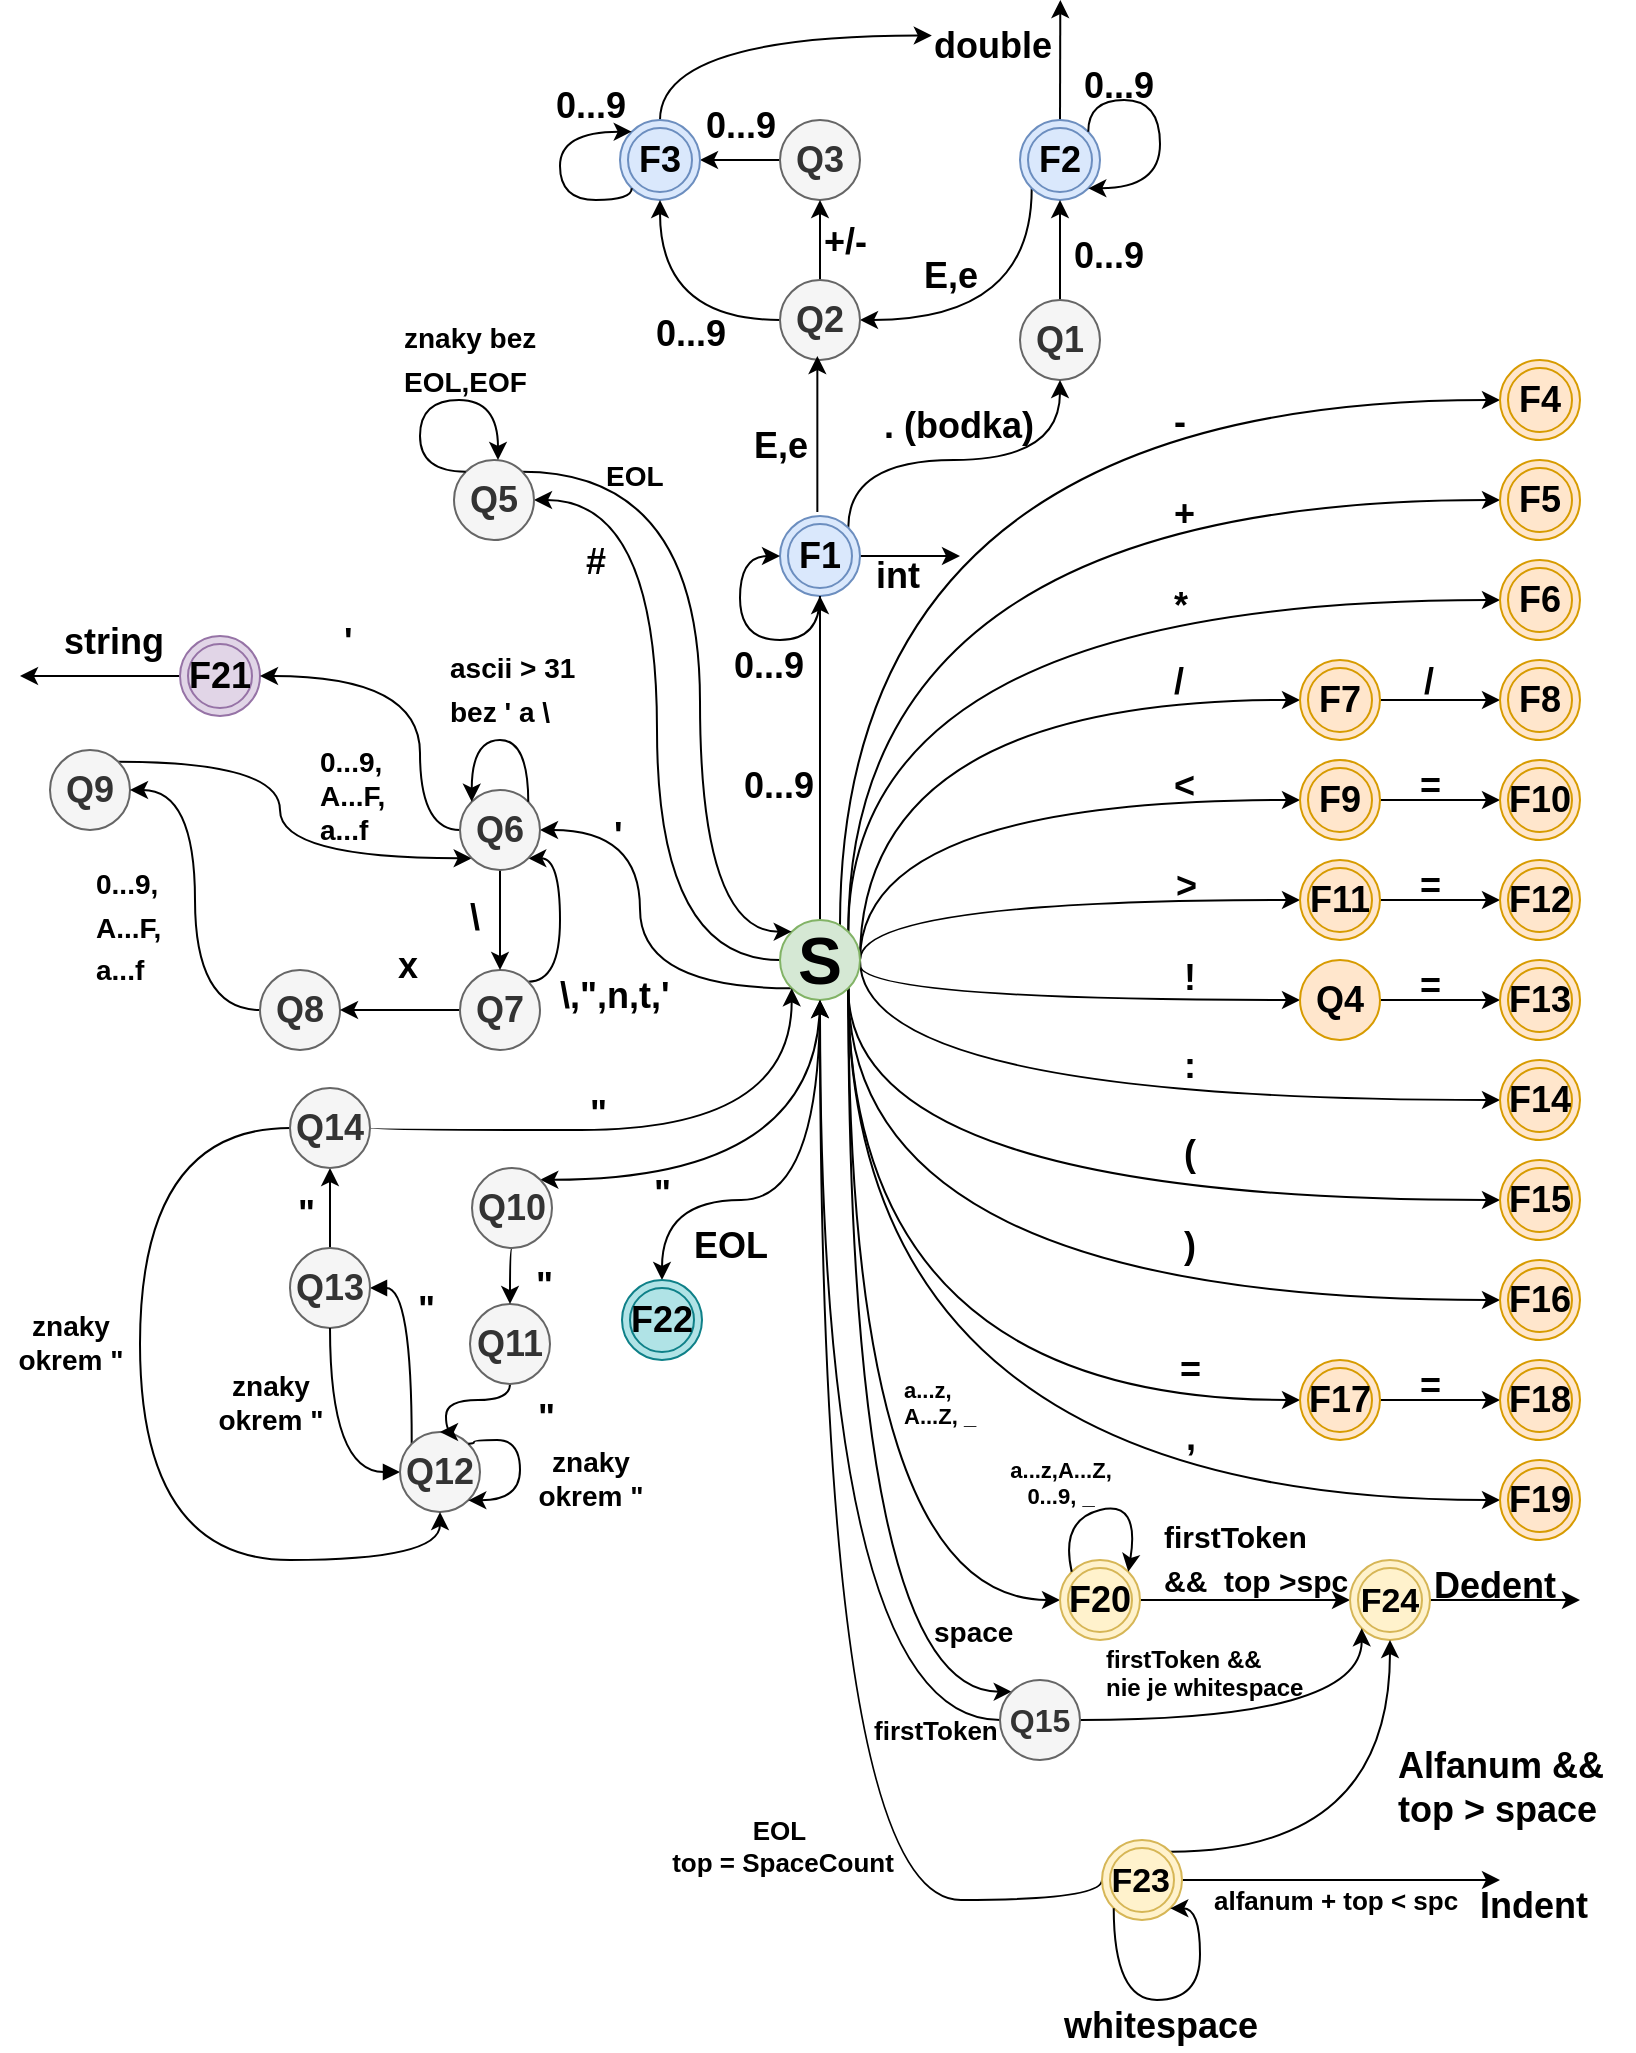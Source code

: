 <mxfile version="12.1.9" type="device" pages="1"><diagram id="JG3panCCO7HUyIYk3Yxw" name="Page-1"><mxGraphModel dx="1221" dy="625" grid="1" gridSize="10" guides="1" tooltips="1" connect="1" arrows="1" fold="1" page="1" pageScale="1" pageWidth="827" pageHeight="1169" math="0" shadow="0"><root><mxCell id="0"/><mxCell id="1" parent="0"/><mxCell id="SLtr-mGDCisyermg2RWU-175" style="edgeStyle=orthogonalEdgeStyle;curved=1;comic=0;orthogonalLoop=1;jettySize=auto;html=1;exitX=1;exitY=0.5;exitDx=0;exitDy=0;entryX=0;entryY=0;entryDx=0;entryDy=0;endArrow=none;endFill=0;strokeColor=#000000;fontSize=14;fontColor=none;startArrow=block;startFill=1;" parent="1" source="SLtr-mGDCisyermg2RWU-1" target="SLtr-mGDCisyermg2RWU-2" edge="1"><mxGeometry relative="1" as="geometry"/></mxCell><mxCell id="SLtr-mGDCisyermg2RWU-177" style="edgeStyle=orthogonalEdgeStyle;curved=1;comic=0;orthogonalLoop=1;jettySize=auto;html=1;exitX=0.5;exitY=0;exitDx=0;exitDy=0;entryX=0.5;entryY=1;entryDx=0;entryDy=0;endArrow=classic;endFill=1;strokeColor=#000000;fontSize=14;fontColor=none;" parent="1" source="SLtr-mGDCisyermg2RWU-1" target="SLtr-mGDCisyermg2RWU-11" edge="1"><mxGeometry relative="1" as="geometry"/></mxCell><mxCell id="SLtr-mGDCisyermg2RWU-1" value="Q13" style="ellipse;whiteSpace=wrap;html=1;aspect=fixed;fillColor=#f5f5f5;fontSize=18;fontStyle=1;strokeColor=#666666;fontColor=#333333;" parent="1" vertex="1"><mxGeometry x="155" y="724" width="40" height="40" as="geometry"/></mxCell><mxCell id="SLtr-mGDCisyermg2RWU-173" style="edgeStyle=orthogonalEdgeStyle;curved=1;comic=0;orthogonalLoop=1;jettySize=auto;html=1;exitX=0;exitY=0.5;exitDx=0;exitDy=0;entryX=0.5;entryY=1;entryDx=0;entryDy=0;endArrow=none;endFill=0;strokeColor=#000000;fontSize=14;fontColor=none;startArrow=block;startFill=1;" parent="1" source="SLtr-mGDCisyermg2RWU-2" target="SLtr-mGDCisyermg2RWU-1" edge="1"><mxGeometry relative="1" as="geometry"/></mxCell><mxCell id="SLtr-mGDCisyermg2RWU-2" value="Q12" style="ellipse;whiteSpace=wrap;html=1;aspect=fixed;fillColor=#f5f5f5;fontSize=18;fontStyle=1;strokeColor=#666666;fontColor=#333333;" parent="1" vertex="1"><mxGeometry x="210" y="816" width="40" height="40" as="geometry"/></mxCell><mxCell id="SLtr-mGDCisyermg2RWU-122" style="edgeStyle=orthogonalEdgeStyle;curved=1;comic=0;orthogonalLoop=1;jettySize=auto;html=1;exitX=0;exitY=0.5;exitDx=0;exitDy=0;entryX=1;entryY=0.5;entryDx=0;entryDy=0;endArrow=classic;endFill=1;strokeColor=#000000;fontSize=18;fontColor=none;" parent="1" source="SLtr-mGDCisyermg2RWU-3" target="SLtr-mGDCisyermg2RWU-4" edge="1"><mxGeometry relative="1" as="geometry"/></mxCell><mxCell id="SLtr-mGDCisyermg2RWU-3" value="Q3" style="ellipse;whiteSpace=wrap;html=1;aspect=fixed;fillColor=#f5f5f5;fontSize=18;fontStyle=1;strokeColor=#666666;fontColor=#333333;" parent="1" vertex="1"><mxGeometry x="400" y="160" width="40" height="40" as="geometry"/></mxCell><mxCell id="SLtr-mGDCisyermg2RWU-124" style="edgeStyle=orthogonalEdgeStyle;curved=1;comic=0;orthogonalLoop=1;jettySize=auto;html=1;exitX=0.5;exitY=0;exitDx=0;exitDy=0;entryX=0.013;entryY=0.388;entryDx=0;entryDy=0;entryPerimeter=0;endArrow=classic;endFill=1;strokeColor=#000000;fontSize=18;fontColor=none;" parent="1" source="SLtr-mGDCisyermg2RWU-4" target="SLtr-mGDCisyermg2RWU-110" edge="1"><mxGeometry relative="1" as="geometry"/></mxCell><mxCell id="SLtr-mGDCisyermg2RWU-4" value="F3" style="ellipse;shape=doubleEllipse;whiteSpace=wrap;html=1;aspect=fixed;fillColor=#dae8fc;fontSize=18;fontStyle=1;strokeColor=#6c8ebf;" parent="1" vertex="1"><mxGeometry x="320" y="160" width="40" height="40" as="geometry"/></mxCell><mxCell id="SLtr-mGDCisyermg2RWU-109" style="edgeStyle=orthogonalEdgeStyle;curved=1;comic=0;orthogonalLoop=1;jettySize=auto;html=1;exitX=0.5;exitY=0;exitDx=0;exitDy=0;endArrow=classic;endFill=1;strokeColor=#000000;fontSize=18;fontColor=none;" parent="1" source="SLtr-mGDCisyermg2RWU-5" edge="1"><mxGeometry relative="1" as="geometry"><mxPoint x="540.176" y="100.0" as="targetPoint"/></mxGeometry></mxCell><mxCell id="SLtr-mGDCisyermg2RWU-112" style="edgeStyle=orthogonalEdgeStyle;curved=1;comic=0;orthogonalLoop=1;jettySize=auto;html=1;exitX=0;exitY=1;exitDx=0;exitDy=0;entryX=1;entryY=0.5;entryDx=0;entryDy=0;endArrow=classic;endFill=1;strokeColor=#000000;fontSize=18;fontColor=none;" parent="1" source="SLtr-mGDCisyermg2RWU-5" target="SLtr-mGDCisyermg2RWU-15" edge="1"><mxGeometry relative="1" as="geometry"><Array as="points"><mxPoint x="526" y="260"/></Array></mxGeometry></mxCell><mxCell id="SLtr-mGDCisyermg2RWU-5" value="F2" style="ellipse;shape=doubleEllipse;whiteSpace=wrap;html=1;aspect=fixed;fillColor=#dae8fc;fontSize=18;fontStyle=1;strokeColor=#6c8ebf;" parent="1" vertex="1"><mxGeometry x="520" y="160" width="40" height="40" as="geometry"/></mxCell><mxCell id="SLtr-mGDCisyermg2RWU-104" style="edgeStyle=orthogonalEdgeStyle;curved=1;comic=0;orthogonalLoop=1;jettySize=auto;html=1;exitX=0.5;exitY=0;exitDx=0;exitDy=0;entryX=0.5;entryY=1;entryDx=0;entryDy=0;endArrow=classic;endFill=1;strokeColor=#000000;fontSize=18;fontColor=none;" parent="1" source="SLtr-mGDCisyermg2RWU-6" target="SLtr-mGDCisyermg2RWU-5" edge="1"><mxGeometry relative="1" as="geometry"/></mxCell><mxCell id="SLtr-mGDCisyermg2RWU-6" value="Q1" style="ellipse;whiteSpace=wrap;html=1;aspect=fixed;fillColor=#f5f5f5;fontSize=18;fontStyle=1;strokeColor=#666666;fontColor=#333333;" parent="1" vertex="1"><mxGeometry x="520" y="250" width="40" height="40" as="geometry"/></mxCell><mxCell id="SLtr-mGDCisyermg2RWU-63" style="edgeStyle=orthogonalEdgeStyle;orthogonalLoop=1;jettySize=auto;html=1;entryX=0;entryY=0.5;entryDx=0;entryDy=0;fontSize=18;fontColor=none;curved=1;endArrow=classic;endFill=1;" parent="1" source="SLtr-mGDCisyermg2RWU-7" target="SLtr-mGDCisyermg2RWU-10" edge="1"><mxGeometry relative="1" as="geometry"><Array as="points"><mxPoint x="430" y="300"/></Array></mxGeometry></mxCell><mxCell id="SLtr-mGDCisyermg2RWU-64" style="edgeStyle=orthogonalEdgeStyle;orthogonalLoop=1;jettySize=auto;html=1;fontSize=18;fontColor=none;exitX=1;exitY=0;exitDx=0;exitDy=0;entryX=0;entryY=0.5;entryDx=0;entryDy=0;comic=0;strokeColor=#000000;curved=1;" parent="1" source="SLtr-mGDCisyermg2RWU-7" target="SLtr-mGDCisyermg2RWU-20" edge="1"><mxGeometry relative="1" as="geometry"><mxPoint x="470" y="480" as="sourcePoint"/><mxPoint x="560" y="370" as="targetPoint"/><Array as="points"><mxPoint x="434" y="350"/></Array></mxGeometry></mxCell><mxCell id="SLtr-mGDCisyermg2RWU-67" style="edgeStyle=orthogonalEdgeStyle;curved=1;comic=0;orthogonalLoop=1;jettySize=auto;html=1;exitX=1;exitY=0;exitDx=0;exitDy=0;entryX=0;entryY=0.5;entryDx=0;entryDy=0;endArrow=classic;endFill=1;strokeColor=#000000;fontSize=18;fontColor=none;" parent="1" source="SLtr-mGDCisyermg2RWU-7" target="SLtr-mGDCisyermg2RWU-30" edge="1"><mxGeometry relative="1" as="geometry"><Array as="points"><mxPoint x="434" y="400"/></Array></mxGeometry></mxCell><mxCell id="SLtr-mGDCisyermg2RWU-68" style="edgeStyle=orthogonalEdgeStyle;curved=1;comic=0;orthogonalLoop=1;jettySize=auto;html=1;exitX=1;exitY=0.5;exitDx=0;exitDy=0;entryX=0;entryY=0.5;entryDx=0;entryDy=0;endArrow=classic;endFill=1;strokeColor=#000000;fontSize=18;fontColor=none;" parent="1" source="SLtr-mGDCisyermg2RWU-7" target="SLtr-mGDCisyermg2RWU-18" edge="1"><mxGeometry relative="1" as="geometry"><Array as="points"><mxPoint x="440" y="450"/></Array></mxGeometry></mxCell><mxCell id="SLtr-mGDCisyermg2RWU-69" style="edgeStyle=orthogonalEdgeStyle;curved=1;comic=0;orthogonalLoop=1;jettySize=auto;html=1;exitX=1;exitY=0.5;exitDx=0;exitDy=0;entryX=0;entryY=0.5;entryDx=0;entryDy=0;endArrow=classic;endFill=1;strokeColor=#000000;fontSize=18;fontColor=none;" parent="1" source="SLtr-mGDCisyermg2RWU-7" target="SLtr-mGDCisyermg2RWU-17" edge="1"><mxGeometry relative="1" as="geometry"><Array as="points"><mxPoint x="440" y="500"/></Array></mxGeometry></mxCell><mxCell id="SLtr-mGDCisyermg2RWU-70" style="edgeStyle=orthogonalEdgeStyle;curved=1;comic=0;orthogonalLoop=1;jettySize=auto;html=1;exitX=1;exitY=0.5;exitDx=0;exitDy=0;entryX=0;entryY=0.5;entryDx=0;entryDy=0;endArrow=classic;endFill=1;strokeColor=#000000;fontSize=18;fontColor=none;" parent="1" source="SLtr-mGDCisyermg2RWU-7" target="SLtr-mGDCisyermg2RWU-27" edge="1"><mxGeometry relative="1" as="geometry"><Array as="points"><mxPoint x="440" y="550"/></Array></mxGeometry></mxCell><mxCell id="SLtr-mGDCisyermg2RWU-73" style="edgeStyle=orthogonalEdgeStyle;curved=1;comic=0;orthogonalLoop=1;jettySize=auto;html=1;exitX=0.994;exitY=0.556;exitDx=0;exitDy=0;entryX=0;entryY=0.5;entryDx=0;entryDy=0;endArrow=classic;endFill=1;strokeColor=#000000;fontSize=18;fontColor=none;exitPerimeter=0;" parent="1" source="SLtr-mGDCisyermg2RWU-7" target="SLtr-mGDCisyermg2RWU-26" edge="1"><mxGeometry relative="1" as="geometry"><Array as="points"><mxPoint x="440" y="600"/></Array></mxGeometry></mxCell><mxCell id="SLtr-mGDCisyermg2RWU-74" style="edgeStyle=orthogonalEdgeStyle;curved=1;comic=0;orthogonalLoop=1;jettySize=auto;html=1;exitX=1;exitY=0.5;exitDx=0;exitDy=0;entryX=0;entryY=0.5;entryDx=0;entryDy=0;endArrow=classic;endFill=1;strokeColor=#000000;fontSize=18;fontColor=none;" parent="1" source="SLtr-mGDCisyermg2RWU-7" target="SLtr-mGDCisyermg2RWU-19" edge="1"><mxGeometry relative="1" as="geometry"><Array as="points"><mxPoint x="440" y="650"/></Array></mxGeometry></mxCell><mxCell id="SLtr-mGDCisyermg2RWU-75" style="edgeStyle=orthogonalEdgeStyle;curved=1;comic=0;orthogonalLoop=1;jettySize=auto;html=1;exitX=1;exitY=1;exitDx=0;exitDy=0;entryX=0;entryY=0.5;entryDx=0;entryDy=0;endArrow=classic;endFill=1;strokeColor=#000000;fontSize=18;fontColor=none;" parent="1" source="SLtr-mGDCisyermg2RWU-7" target="SLtr-mGDCisyermg2RWU-9" edge="1"><mxGeometry relative="1" as="geometry"><Array as="points"><mxPoint x="434" y="700"/></Array></mxGeometry></mxCell><mxCell id="SLtr-mGDCisyermg2RWU-76" style="edgeStyle=orthogonalEdgeStyle;curved=1;comic=0;orthogonalLoop=1;jettySize=auto;html=1;exitX=1;exitY=1;exitDx=0;exitDy=0;entryX=0;entryY=0.5;entryDx=0;entryDy=0;endArrow=classic;endFill=1;strokeColor=#000000;fontSize=18;fontColor=none;" parent="1" source="SLtr-mGDCisyermg2RWU-7" target="SLtr-mGDCisyermg2RWU-8" edge="1"><mxGeometry relative="1" as="geometry"><Array as="points"><mxPoint x="434" y="750"/></Array></mxGeometry></mxCell><mxCell id="SLtr-mGDCisyermg2RWU-77" style="edgeStyle=orthogonalEdgeStyle;curved=1;comic=0;orthogonalLoop=1;jettySize=auto;html=1;exitX=1;exitY=1;exitDx=0;exitDy=0;entryX=0;entryY=0.5;entryDx=0;entryDy=0;endArrow=classic;endFill=1;strokeColor=#000000;fontSize=18;fontColor=none;" parent="1" source="SLtr-mGDCisyermg2RWU-7" target="SLtr-mGDCisyermg2RWU-25" edge="1"><mxGeometry relative="1" as="geometry"><Array as="points"><mxPoint x="434" y="800"/></Array></mxGeometry></mxCell><mxCell id="SLtr-mGDCisyermg2RWU-78" style="edgeStyle=orthogonalEdgeStyle;curved=1;comic=0;orthogonalLoop=1;jettySize=auto;html=1;exitX=1;exitY=1;exitDx=0;exitDy=0;entryX=0;entryY=0.5;entryDx=0;entryDy=0;endArrow=classic;endFill=1;strokeColor=#000000;fontSize=18;fontColor=none;" parent="1" source="SLtr-mGDCisyermg2RWU-7" target="SLtr-mGDCisyermg2RWU-34" edge="1"><mxGeometry relative="1" as="geometry"><Array as="points"><mxPoint x="434" y="850"/></Array></mxGeometry></mxCell><mxCell id="SLtr-mGDCisyermg2RWU-79" style="edgeStyle=orthogonalEdgeStyle;curved=1;comic=0;orthogonalLoop=1;jettySize=auto;html=1;exitX=1;exitY=1;exitDx=0;exitDy=0;entryX=0;entryY=0.5;entryDx=0;entryDy=0;endArrow=classic;endFill=1;strokeColor=#000000;fontSize=18;fontColor=none;" parent="1" source="SLtr-mGDCisyermg2RWU-7" target="SLtr-mGDCisyermg2RWU-33" edge="1"><mxGeometry relative="1" as="geometry"><Array as="points"><mxPoint x="434" y="900"/></Array></mxGeometry></mxCell><mxCell id="SLtr-mGDCisyermg2RWU-96" style="edgeStyle=orthogonalEdgeStyle;curved=1;comic=0;orthogonalLoop=1;jettySize=auto;html=1;exitX=0.5;exitY=0;exitDx=0;exitDy=0;entryX=0.5;entryY=1;entryDx=0;entryDy=0;endArrow=classic;endFill=1;strokeColor=#000000;fontSize=18;fontColor=none;" parent="1" source="SLtr-mGDCisyermg2RWU-7" target="SLtr-mGDCisyermg2RWU-16" edge="1"><mxGeometry relative="1" as="geometry"/></mxCell><mxCell id="SLtr-mGDCisyermg2RWU-128" style="edgeStyle=orthogonalEdgeStyle;curved=1;comic=0;orthogonalLoop=1;jettySize=auto;html=1;exitX=0;exitY=0.5;exitDx=0;exitDy=0;endArrow=classic;endFill=1;strokeColor=#000000;fontSize=18;fontColor=none;entryX=1;entryY=0.5;entryDx=0;entryDy=0;" parent="1" source="SLtr-mGDCisyermg2RWU-7" target="SLtr-mGDCisyermg2RWU-32" edge="1"><mxGeometry relative="1" as="geometry"><mxPoint x="360" y="594.471" as="targetPoint"/></mxGeometry></mxCell><mxCell id="SLtr-mGDCisyermg2RWU-135" style="edgeStyle=orthogonalEdgeStyle;curved=1;comic=0;orthogonalLoop=1;jettySize=auto;html=1;exitX=0;exitY=1;exitDx=0;exitDy=0;entryX=1;entryY=0.5;entryDx=0;entryDy=0;endArrow=classic;endFill=1;strokeColor=#000000;fontSize=18;fontColor=none;" parent="1" source="SLtr-mGDCisyermg2RWU-7" target="SLtr-mGDCisyermg2RWU-31" edge="1"><mxGeometry relative="1" as="geometry"><Array as="points"><mxPoint x="330" y="594"/><mxPoint x="330" y="515"/></Array></mxGeometry></mxCell><mxCell id="SLtr-mGDCisyermg2RWU-160" style="edgeStyle=orthogonalEdgeStyle;comic=0;orthogonalLoop=1;jettySize=auto;html=1;exitX=0.5;exitY=1;exitDx=0;exitDy=0;entryX=0.5;entryY=0;entryDx=0;entryDy=0;endArrow=classic;endFill=1;strokeColor=#000000;fontSize=14;fontColor=none;curved=1;" parent="1" source="SLtr-mGDCisyermg2RWU-7" target="SLtr-mGDCisyermg2RWU-14" edge="1"><mxGeometry relative="1" as="geometry"><Array as="points"><mxPoint x="420" y="700"/><mxPoint x="341" y="700"/></Array></mxGeometry></mxCell><mxCell id="SLtr-mGDCisyermg2RWU-165" style="edgeStyle=orthogonalEdgeStyle;curved=1;comic=0;orthogonalLoop=1;jettySize=auto;html=1;exitX=0.5;exitY=1;exitDx=0;exitDy=0;entryX=1;entryY=0;entryDx=0;entryDy=0;endArrow=classic;endFill=1;strokeColor=#000000;fontSize=14;fontColor=none;" parent="1" source="SLtr-mGDCisyermg2RWU-7" target="SLtr-mGDCisyermg2RWU-13" edge="1"><mxGeometry relative="1" as="geometry"><Array as="points"><mxPoint x="420" y="690"/></Array></mxGeometry></mxCell><mxCell id="9d_rqE51eai58UXG93RW-18" style="edgeStyle=orthogonalEdgeStyle;curved=1;orthogonalLoop=1;jettySize=auto;html=1;exitX=1;exitY=1;exitDx=0;exitDy=0;entryX=0;entryY=0;entryDx=0;entryDy=0;startArrow=none;startFill=0;endArrow=classic;endFill=1;fontSize=5;" edge="1" parent="1" source="SLtr-mGDCisyermg2RWU-7" target="9d_rqE51eai58UXG93RW-12"><mxGeometry relative="1" as="geometry"><Array as="points"><mxPoint x="434" y="946"/></Array></mxGeometry></mxCell><mxCell id="SLtr-mGDCisyermg2RWU-7" value="&lt;font style=&quot;font-size: 33px&quot;&gt;S&lt;/font&gt;" style="ellipse;whiteSpace=wrap;html=1;aspect=fixed;fillColor=#d5e8d4;fontSize=18;fontStyle=1;strokeColor=#82b366;" parent="1" vertex="1"><mxGeometry x="400" y="560" width="40" height="40" as="geometry"/></mxCell><mxCell id="SLtr-mGDCisyermg2RWU-8" value="F16" style="ellipse;shape=doubleEllipse;whiteSpace=wrap;html=1;aspect=fixed;fillColor=#ffe6cc;fontSize=18;fontStyle=1;strokeColor=#d79b00;" parent="1" vertex="1"><mxGeometry x="760" y="730" width="40" height="40" as="geometry"/></mxCell><mxCell id="SLtr-mGDCisyermg2RWU-9" value="F15" style="ellipse;shape=doubleEllipse;whiteSpace=wrap;html=1;aspect=fixed;fillColor=#ffe6cc;fontSize=18;fontStyle=1;strokeColor=#d79b00;" parent="1" vertex="1"><mxGeometry x="760" y="680" width="40" height="40" as="geometry"/></mxCell><mxCell id="SLtr-mGDCisyermg2RWU-10" value="&lt;font style=&quot;font-size: 18px;&quot;&gt;&lt;span style=&quot;font-size: 18px;&quot;&gt;F4&lt;/span&gt;&lt;/font&gt;" style="ellipse;shape=doubleEllipse;whiteSpace=wrap;html=1;aspect=fixed;fillColor=#ffe6cc;fontSize=18;fontStyle=1;strokeColor=#d79b00;shadow=0;" parent="1" vertex="1"><mxGeometry x="760" y="280" width="40" height="40" as="geometry"/></mxCell><mxCell id="SLtr-mGDCisyermg2RWU-180" style="edgeStyle=orthogonalEdgeStyle;comic=0;orthogonalLoop=1;jettySize=auto;html=1;exitX=1;exitY=0.5;exitDx=0;exitDy=0;entryX=0;entryY=1;entryDx=0;entryDy=0;endArrow=classic;endFill=1;strokeColor=#000000;fontSize=14;fontColor=none;curved=1;" parent="1" source="SLtr-mGDCisyermg2RWU-11" target="SLtr-mGDCisyermg2RWU-7" edge="1"><mxGeometry relative="1" as="geometry"><Array as="points"><mxPoint x="195" y="665"/><mxPoint x="406" y="665"/></Array></mxGeometry></mxCell><mxCell id="SLtr-mGDCisyermg2RWU-182" style="edgeStyle=orthogonalEdgeStyle;curved=1;comic=0;orthogonalLoop=1;jettySize=auto;html=1;exitX=0;exitY=0.5;exitDx=0;exitDy=0;entryX=0.5;entryY=1;entryDx=0;entryDy=0;endArrow=classic;endFill=1;strokeColor=#000000;fontSize=14;fontColor=none;" parent="1" source="SLtr-mGDCisyermg2RWU-11" target="SLtr-mGDCisyermg2RWU-2" edge="1"><mxGeometry relative="1" as="geometry"><Array as="points"><mxPoint x="80" y="664"/><mxPoint x="80" y="880"/><mxPoint x="230" y="880"/></Array></mxGeometry></mxCell><mxCell id="SLtr-mGDCisyermg2RWU-11" value="Q14" style="ellipse;whiteSpace=wrap;html=1;aspect=fixed;fillColor=#f5f5f5;fontSize=18;fontStyle=1;strokeColor=#666666;fontColor=#333333;" parent="1" vertex="1"><mxGeometry x="155" y="644" width="40" height="40" as="geometry"/></mxCell><mxCell id="SLtr-mGDCisyermg2RWU-169" style="edgeStyle=orthogonalEdgeStyle;curved=1;comic=0;orthogonalLoop=1;jettySize=auto;html=1;exitX=0.5;exitY=1;exitDx=0;exitDy=0;entryX=0.5;entryY=0;entryDx=0;entryDy=0;endArrow=classic;endFill=1;strokeColor=#000000;fontSize=14;fontColor=none;" parent="1" source="SLtr-mGDCisyermg2RWU-12" target="SLtr-mGDCisyermg2RWU-2" edge="1"><mxGeometry relative="1" as="geometry"><Array as="points"><mxPoint x="265" y="800"/><mxPoint x="233" y="800"/></Array></mxGeometry></mxCell><mxCell id="SLtr-mGDCisyermg2RWU-12" value="Q11" style="ellipse;whiteSpace=wrap;html=1;aspect=fixed;fillColor=#f5f5f5;fontSize=18;fontStyle=1;strokeColor=#666666;fontColor=#333333;" parent="1" vertex="1"><mxGeometry x="245" y="752" width="40" height="40" as="geometry"/></mxCell><mxCell id="SLtr-mGDCisyermg2RWU-167" style="edgeStyle=orthogonalEdgeStyle;curved=1;comic=0;orthogonalLoop=1;jettySize=auto;html=1;exitX=0.5;exitY=1;exitDx=0;exitDy=0;entryX=0.5;entryY=0;entryDx=0;entryDy=0;endArrow=classic;endFill=1;strokeColor=#000000;fontSize=14;fontColor=none;" parent="1" source="SLtr-mGDCisyermg2RWU-13" target="SLtr-mGDCisyermg2RWU-12" edge="1"><mxGeometry relative="1" as="geometry"/></mxCell><mxCell id="SLtr-mGDCisyermg2RWU-13" value="Q10" style="ellipse;whiteSpace=wrap;html=1;aspect=fixed;fillColor=#f5f5f5;fontSize=18;fontStyle=1;strokeColor=#666666;fontColor=#333333;" parent="1" vertex="1"><mxGeometry x="246" y="684" width="40" height="40" as="geometry"/></mxCell><mxCell id="SLtr-mGDCisyermg2RWU-14" value="F22" style="ellipse;shape=doubleEllipse;whiteSpace=wrap;html=1;aspect=fixed;fillColor=#b0e3e6;fontSize=18;fontStyle=1;strokeColor=#0e8088;" parent="1" vertex="1"><mxGeometry x="321" y="740" width="40" height="40" as="geometry"/></mxCell><mxCell id="SLtr-mGDCisyermg2RWU-116" style="edgeStyle=orthogonalEdgeStyle;curved=1;comic=0;orthogonalLoop=1;jettySize=auto;html=1;exitX=0;exitY=0.5;exitDx=0;exitDy=0;entryX=0.5;entryY=1;entryDx=0;entryDy=0;endArrow=classic;endFill=1;strokeColor=#000000;fontSize=18;fontColor=none;" parent="1" source="SLtr-mGDCisyermg2RWU-15" target="SLtr-mGDCisyermg2RWU-4" edge="1"><mxGeometry relative="1" as="geometry"/></mxCell><mxCell id="SLtr-mGDCisyermg2RWU-120" style="edgeStyle=orthogonalEdgeStyle;curved=1;comic=0;orthogonalLoop=1;jettySize=auto;html=1;exitX=0.5;exitY=0;exitDx=0;exitDy=0;entryX=0.5;entryY=1;entryDx=0;entryDy=0;endArrow=classic;endFill=1;strokeColor=#000000;fontSize=18;fontColor=none;" parent="1" source="SLtr-mGDCisyermg2RWU-15" target="SLtr-mGDCisyermg2RWU-3" edge="1"><mxGeometry relative="1" as="geometry"/></mxCell><mxCell id="SLtr-mGDCisyermg2RWU-15" value="Q2" style="ellipse;whiteSpace=wrap;html=1;aspect=fixed;fillColor=#f5f5f5;fontSize=18;fontStyle=1;strokeColor=#666666;fontColor=#333333;" parent="1" vertex="1"><mxGeometry x="400" y="240" width="40" height="40" as="geometry"/></mxCell><mxCell id="SLtr-mGDCisyermg2RWU-98" style="edgeStyle=orthogonalEdgeStyle;curved=1;comic=0;orthogonalLoop=1;jettySize=auto;html=1;exitX=1;exitY=0.5;exitDx=0;exitDy=0;endArrow=classic;endFill=1;strokeColor=#000000;fontSize=18;fontColor=none;" parent="1" source="SLtr-mGDCisyermg2RWU-16" edge="1"><mxGeometry relative="1" as="geometry"><mxPoint x="490" y="378" as="targetPoint"/></mxGeometry></mxCell><mxCell id="SLtr-mGDCisyermg2RWU-102" style="edgeStyle=orthogonalEdgeStyle;curved=1;comic=0;orthogonalLoop=1;jettySize=auto;html=1;exitX=1;exitY=0;exitDx=0;exitDy=0;endArrow=classic;endFill=1;strokeColor=#000000;fontSize=18;fontColor=none;" parent="1" source="SLtr-mGDCisyermg2RWU-16" target="SLtr-mGDCisyermg2RWU-6" edge="1"><mxGeometry relative="1" as="geometry"><Array as="points"><mxPoint x="434" y="330"/><mxPoint x="540" y="330"/></Array></mxGeometry></mxCell><mxCell id="SLtr-mGDCisyermg2RWU-111" style="edgeStyle=orthogonalEdgeStyle;curved=1;comic=0;orthogonalLoop=1;jettySize=auto;html=1;exitX=0.5;exitY=0;exitDx=0;exitDy=0;endArrow=classic;endFill=1;strokeColor=#000000;fontSize=18;fontColor=none;" parent="1" edge="1"><mxGeometry relative="1" as="geometry"><mxPoint x="418.676" y="278" as="targetPoint"/><mxPoint x="418.676" y="356" as="sourcePoint"/></mxGeometry></mxCell><mxCell id="SLtr-mGDCisyermg2RWU-16" value="F1" style="ellipse;shape=doubleEllipse;whiteSpace=wrap;html=1;aspect=fixed;fillColor=#dae8fc;fontSize=18;fontStyle=1;strokeColor=#6c8ebf;" parent="1" vertex="1"><mxGeometry x="400" y="358" width="40" height="40" as="geometry"/></mxCell><mxCell id="SLtr-mGDCisyermg2RWU-47" style="edgeStyle=orthogonalEdgeStyle;rounded=0;orthogonalLoop=1;jettySize=auto;html=1;exitX=1;exitY=0.5;exitDx=0;exitDy=0;entryX=0;entryY=0.5;entryDx=0;entryDy=0;fontSize=18;fontColor=none;" parent="1" source="SLtr-mGDCisyermg2RWU-17" target="SLtr-mGDCisyermg2RWU-28" edge="1"><mxGeometry relative="1" as="geometry"/></mxCell><mxCell id="SLtr-mGDCisyermg2RWU-17" value="F9" style="ellipse;shape=doubleEllipse;whiteSpace=wrap;html=1;aspect=fixed;fillColor=#ffe6cc;fontSize=18;fontStyle=1;strokeColor=#d79b00;" parent="1" vertex="1"><mxGeometry x="660" y="480" width="40" height="40" as="geometry"/></mxCell><mxCell id="SLtr-mGDCisyermg2RWU-45" style="edgeStyle=orthogonalEdgeStyle;rounded=0;orthogonalLoop=1;jettySize=auto;html=1;exitX=1;exitY=0.5;exitDx=0;exitDy=0;entryX=0;entryY=0.5;entryDx=0;entryDy=0;fontSize=18;fontColor=none;" parent="1" source="SLtr-mGDCisyermg2RWU-18" target="SLtr-mGDCisyermg2RWU-29" edge="1"><mxGeometry relative="1" as="geometry"/></mxCell><mxCell id="SLtr-mGDCisyermg2RWU-18" value="F7" style="ellipse;shape=doubleEllipse;whiteSpace=wrap;html=1;aspect=fixed;fillColor=#ffe6cc;fontSize=18;fontStyle=1;strokeColor=#d79b00;" parent="1" vertex="1"><mxGeometry x="660" y="430" width="40" height="40" as="geometry"/></mxCell><mxCell id="SLtr-mGDCisyermg2RWU-19" value="F14" style="ellipse;shape=doubleEllipse;whiteSpace=wrap;html=1;aspect=fixed;fillColor=#ffe6cc;fontSize=18;fontStyle=1;strokeColor=#d79b00;" parent="1" vertex="1"><mxGeometry x="760" y="630" width="40" height="40" as="geometry"/></mxCell><mxCell id="SLtr-mGDCisyermg2RWU-20" value="&lt;span style=&quot;font-size: 18px;&quot;&gt;F5&lt;/span&gt;" style="ellipse;shape=doubleEllipse;whiteSpace=wrap;html=1;aspect=fixed;fillColor=#ffe6cc;fontSize=18;fontStyle=1;strokeColor=#d79b00;" parent="1" vertex="1"><mxGeometry x="760" y="330" width="40" height="40" as="geometry"/></mxCell><mxCell id="SLtr-mGDCisyermg2RWU-143" style="edgeStyle=orthogonalEdgeStyle;curved=1;comic=0;orthogonalLoop=1;jettySize=auto;html=1;exitX=0;exitY=0.5;exitDx=0;exitDy=0;endArrow=classic;endFill=1;strokeColor=#000000;fontSize=18;fontColor=none;" parent="1" source="SLtr-mGDCisyermg2RWU-21" edge="1"><mxGeometry relative="1" as="geometry"><mxPoint x="20" y="438" as="targetPoint"/></mxGeometry></mxCell><mxCell id="SLtr-mGDCisyermg2RWU-21" value="F21" style="ellipse;shape=doubleEllipse;whiteSpace=wrap;html=1;aspect=fixed;fillColor=#e1d5e7;fontSize=18;fontStyle=1;strokeColor=#9673a6;" parent="1" vertex="1"><mxGeometry x="100" y="418" width="40" height="40" as="geometry"/></mxCell><mxCell id="SLtr-mGDCisyermg2RWU-158" style="edgeStyle=orthogonalEdgeStyle;curved=1;comic=0;orthogonalLoop=1;jettySize=auto;html=1;exitX=1;exitY=0;exitDx=0;exitDy=0;entryX=0;entryY=1;entryDx=0;entryDy=0;endArrow=classic;endFill=1;strokeColor=#000000;fontSize=18;fontColor=none;" parent="1" source="SLtr-mGDCisyermg2RWU-22" target="SLtr-mGDCisyermg2RWU-31" edge="1"><mxGeometry relative="1" as="geometry"><Array as="points"><mxPoint x="150" y="481"/><mxPoint x="150" y="529"/></Array></mxGeometry></mxCell><mxCell id="SLtr-mGDCisyermg2RWU-22" value="Q9" style="ellipse;whiteSpace=wrap;html=1;aspect=fixed;fillColor=#f5f5f5;fontSize=18;fontStyle=1;strokeColor=#666666;fontColor=#333333;" parent="1" vertex="1"><mxGeometry x="35" y="475" width="40" height="40" as="geometry"/></mxCell><mxCell id="SLtr-mGDCisyermg2RWU-156" style="edgeStyle=orthogonalEdgeStyle;curved=1;comic=0;orthogonalLoop=1;jettySize=auto;html=1;exitX=0;exitY=0.5;exitDx=0;exitDy=0;entryX=1;entryY=0.5;entryDx=0;entryDy=0;endArrow=classic;endFill=1;strokeColor=#000000;fontSize=18;fontColor=none;" parent="1" source="SLtr-mGDCisyermg2RWU-23" target="SLtr-mGDCisyermg2RWU-22" edge="1"><mxGeometry relative="1" as="geometry"/></mxCell><mxCell id="SLtr-mGDCisyermg2RWU-23" value="Q8" style="ellipse;whiteSpace=wrap;html=1;aspect=fixed;fillColor=#f5f5f5;fontSize=18;fontStyle=1;strokeColor=#666666;fontColor=#333333;" parent="1" vertex="1"><mxGeometry x="140" y="585" width="40" height="40" as="geometry"/></mxCell><mxCell id="SLtr-mGDCisyermg2RWU-151" style="edgeStyle=orthogonalEdgeStyle;curved=1;comic=0;orthogonalLoop=1;jettySize=auto;html=1;exitX=1;exitY=0;exitDx=0;exitDy=0;entryX=1;entryY=1;entryDx=0;entryDy=0;endArrow=classic;endFill=1;strokeColor=#000000;fontSize=18;fontColor=none;" parent="1" source="SLtr-mGDCisyermg2RWU-24" target="SLtr-mGDCisyermg2RWU-31" edge="1"><mxGeometry relative="1" as="geometry"><Array as="points"><mxPoint x="290" y="591"/><mxPoint x="290" y="529"/></Array></mxGeometry></mxCell><mxCell id="SLtr-mGDCisyermg2RWU-154" style="edgeStyle=orthogonalEdgeStyle;curved=1;comic=0;orthogonalLoop=1;jettySize=auto;html=1;exitX=0;exitY=0.5;exitDx=0;exitDy=0;endArrow=classic;endFill=1;strokeColor=#000000;fontSize=18;fontColor=none;" parent="1" source="SLtr-mGDCisyermg2RWU-24" target="SLtr-mGDCisyermg2RWU-23" edge="1"><mxGeometry relative="1" as="geometry"/></mxCell><mxCell id="SLtr-mGDCisyermg2RWU-24" value="Q7" style="ellipse;whiteSpace=wrap;html=1;aspect=fixed;fillColor=#f5f5f5;fontSize=18;fontStyle=1;strokeColor=#666666;fontColor=#333333;" parent="1" vertex="1"><mxGeometry x="240" y="585" width="40" height="40" as="geometry"/></mxCell><mxCell id="SLtr-mGDCisyermg2RWU-50" style="edgeStyle=orthogonalEdgeStyle;rounded=0;orthogonalLoop=1;jettySize=auto;html=1;exitX=1;exitY=0.5;exitDx=0;exitDy=0;entryX=0;entryY=0.5;entryDx=0;entryDy=0;fontSize=18;fontColor=none;" parent="1" source="SLtr-mGDCisyermg2RWU-25" target="SLtr-mGDCisyermg2RWU-35" edge="1"><mxGeometry relative="1" as="geometry"/></mxCell><mxCell id="SLtr-mGDCisyermg2RWU-25" value="F17" style="ellipse;shape=doubleEllipse;whiteSpace=wrap;html=1;aspect=fixed;fillColor=#ffe6cc;fontSize=18;fontStyle=1;strokeColor=#d79b00;" parent="1" vertex="1"><mxGeometry x="660" y="780" width="40" height="40" as="geometry"/></mxCell><mxCell id="SLtr-mGDCisyermg2RWU-49" style="edgeStyle=orthogonalEdgeStyle;rounded=0;orthogonalLoop=1;jettySize=auto;html=1;exitX=1;exitY=0.5;exitDx=0;exitDy=0;entryX=0;entryY=0.5;entryDx=0;entryDy=0;fontSize=18;fontColor=none;" parent="1" source="SLtr-mGDCisyermg2RWU-26" target="SLtr-mGDCisyermg2RWU-36" edge="1"><mxGeometry relative="1" as="geometry"/></mxCell><mxCell id="SLtr-mGDCisyermg2RWU-26" value="Q4" style="ellipse;whiteSpace=wrap;html=1;aspect=fixed;fillColor=#ffe6cc;fontSize=18;fontStyle=1;strokeColor=#d79b00;" parent="1" vertex="1"><mxGeometry x="660" y="580" width="40" height="40" as="geometry"/></mxCell><mxCell id="SLtr-mGDCisyermg2RWU-48" style="edgeStyle=orthogonalEdgeStyle;rounded=0;orthogonalLoop=1;jettySize=auto;html=1;exitX=1;exitY=0.5;exitDx=0;exitDy=0;entryX=0;entryY=0.5;entryDx=0;entryDy=0;fontSize=18;fontColor=none;" parent="1" source="SLtr-mGDCisyermg2RWU-27" target="SLtr-mGDCisyermg2RWU-37" edge="1"><mxGeometry relative="1" as="geometry"/></mxCell><mxCell id="SLtr-mGDCisyermg2RWU-27" value="F11" style="ellipse;shape=doubleEllipse;whiteSpace=wrap;html=1;aspect=fixed;fillColor=#ffe6cc;fontSize=18;fontStyle=1;strokeColor=#d79b00;" parent="1" vertex="1"><mxGeometry x="660" y="530" width="40" height="40" as="geometry"/></mxCell><mxCell id="SLtr-mGDCisyermg2RWU-28" value="F10" style="ellipse;shape=doubleEllipse;whiteSpace=wrap;html=1;aspect=fixed;fillColor=#ffe6cc;fontSize=18;fontStyle=1;strokeColor=#d79b00;" parent="1" vertex="1"><mxGeometry x="760" y="480" width="40" height="40" as="geometry"/></mxCell><mxCell id="SLtr-mGDCisyermg2RWU-29" value="F8" style="ellipse;shape=doubleEllipse;whiteSpace=wrap;html=1;aspect=fixed;fillColor=#ffe6cc;fontSize=18;fontStyle=1;strokeColor=#d79b00;" parent="1" vertex="1"><mxGeometry x="760" y="430" width="40" height="40" as="geometry"/></mxCell><mxCell id="SLtr-mGDCisyermg2RWU-30" value="F6" style="ellipse;shape=doubleEllipse;whiteSpace=wrap;html=1;aspect=fixed;fillColor=#ffe6cc;fontSize=18;fontStyle=1;strokeColor=#d79b00;" parent="1" vertex="1"><mxGeometry x="760" y="380" width="40" height="40" as="geometry"/></mxCell><mxCell id="SLtr-mGDCisyermg2RWU-153" style="edgeStyle=orthogonalEdgeStyle;curved=1;comic=0;orthogonalLoop=1;jettySize=auto;html=1;exitX=0.5;exitY=1;exitDx=0;exitDy=0;entryX=0.5;entryY=0;entryDx=0;entryDy=0;endArrow=classic;endFill=1;strokeColor=#000000;fontSize=18;fontColor=none;" parent="1" source="SLtr-mGDCisyermg2RWU-31" target="SLtr-mGDCisyermg2RWU-24" edge="1"><mxGeometry relative="1" as="geometry"/></mxCell><mxCell id="9d_rqE51eai58UXG93RW-1" style="edgeStyle=orthogonalEdgeStyle;orthogonalLoop=1;jettySize=auto;html=1;exitX=0;exitY=0.5;exitDx=0;exitDy=0;entryX=1;entryY=0.5;entryDx=0;entryDy=0;curved=1;" edge="1" parent="1" source="SLtr-mGDCisyermg2RWU-31" target="SLtr-mGDCisyermg2RWU-21"><mxGeometry relative="1" as="geometry"><Array as="points"><mxPoint x="220" y="515"/><mxPoint x="220" y="438"/></Array></mxGeometry></mxCell><mxCell id="SLtr-mGDCisyermg2RWU-31" value="Q6" style="ellipse;whiteSpace=wrap;html=1;aspect=fixed;fillColor=#f5f5f5;fontSize=18;fontStyle=1;strokeColor=#666666;fontColor=#333333;" parent="1" vertex="1"><mxGeometry x="240" y="495" width="40" height="40" as="geometry"/></mxCell><mxCell id="SLtr-mGDCisyermg2RWU-132" style="edgeStyle=orthogonalEdgeStyle;curved=1;comic=0;orthogonalLoop=1;jettySize=auto;html=1;exitX=1;exitY=0;exitDx=0;exitDy=0;entryX=0;entryY=0;entryDx=0;entryDy=0;endArrow=classic;endFill=1;strokeColor=#000000;fontSize=18;fontColor=none;" parent="1" source="SLtr-mGDCisyermg2RWU-32" target="SLtr-mGDCisyermg2RWU-7" edge="1"><mxGeometry relative="1" as="geometry"><Array as="points"><mxPoint x="360" y="336"/><mxPoint x="360" y="566"/></Array></mxGeometry></mxCell><mxCell id="SLtr-mGDCisyermg2RWU-32" value="Q5" style="ellipse;whiteSpace=wrap;html=1;aspect=fixed;fillColor=#f5f5f5;fontSize=18;fontStyle=1;strokeColor=#666666;fontColor=#333333;" parent="1" vertex="1"><mxGeometry x="237" y="330" width="40" height="40" as="geometry"/></mxCell><mxCell id="9d_rqE51eai58UXG93RW-4" style="edgeStyle=orthogonalEdgeStyle;curved=1;orthogonalLoop=1;jettySize=auto;html=1;exitX=1;exitY=0.5;exitDx=0;exitDy=0;entryX=0;entryY=0.5;entryDx=0;entryDy=0;startArrow=none;startFill=0;endArrow=classic;endFill=1;" edge="1" parent="1" source="SLtr-mGDCisyermg2RWU-33" target="9d_rqE51eai58UXG93RW-2"><mxGeometry relative="1" as="geometry"/></mxCell><mxCell id="SLtr-mGDCisyermg2RWU-33" value="F20" style="ellipse;shape=doubleEllipse;whiteSpace=wrap;html=1;aspect=fixed;fillColor=#fff2cc;fontSize=18;fontStyle=1;strokeColor=#d6b656;" parent="1" vertex="1"><mxGeometry x="540" y="880" width="40" height="40" as="geometry"/></mxCell><mxCell id="SLtr-mGDCisyermg2RWU-34" value="F19" style="ellipse;shape=doubleEllipse;whiteSpace=wrap;html=1;aspect=fixed;fillColor=#ffe6cc;fontSize=18;fontStyle=1;strokeColor=#d79b00;" parent="1" vertex="1"><mxGeometry x="760" y="830" width="40" height="40" as="geometry"/></mxCell><mxCell id="SLtr-mGDCisyermg2RWU-35" value="F18" style="ellipse;shape=doubleEllipse;whiteSpace=wrap;html=1;aspect=fixed;fillColor=#ffe6cc;fontSize=18;fontStyle=1;strokeColor=#d79b00;" parent="1" vertex="1"><mxGeometry x="760" y="780" width="40" height="40" as="geometry"/></mxCell><mxCell id="SLtr-mGDCisyermg2RWU-36" value="F13" style="ellipse;shape=doubleEllipse;whiteSpace=wrap;html=1;aspect=fixed;fillColor=#ffe6cc;fontSize=18;fontStyle=1;strokeColor=#d79b00;" parent="1" vertex="1"><mxGeometry x="760" y="580" width="40" height="40" as="geometry"/></mxCell><mxCell id="SLtr-mGDCisyermg2RWU-37" value="F12" style="ellipse;shape=doubleEllipse;whiteSpace=wrap;html=1;aspect=fixed;fillColor=#ffe6cc;fontSize=18;fontStyle=1;strokeColor=#d79b00;" parent="1" vertex="1"><mxGeometry x="760" y="530" width="40" height="40" as="geometry"/></mxCell><mxCell id="SLtr-mGDCisyermg2RWU-46" value="&lt;b&gt;/&lt;/b&gt;" style="text;html=1;resizable=0;points=[];autosize=1;align=left;verticalAlign=top;spacingTop=-4;fontSize=18;fontColor=none;" parent="1" vertex="1"><mxGeometry x="720" y="428" width="20" height="20" as="geometry"/></mxCell><mxCell id="SLtr-mGDCisyermg2RWU-51" value="&lt;b&gt;=&lt;/b&gt;" style="text;html=1;resizable=0;points=[];autosize=1;align=left;verticalAlign=top;spacingTop=-4;fontSize=18;fontColor=none;" parent="1" vertex="1"><mxGeometry x="718" y="480" width="30" height="20" as="geometry"/></mxCell><mxCell id="SLtr-mGDCisyermg2RWU-52" value="&lt;b&gt;=&lt;/b&gt;" style="text;html=1;resizable=0;points=[];autosize=1;align=left;verticalAlign=top;spacingTop=-4;fontSize=18;fontColor=none;" parent="1" vertex="1"><mxGeometry x="718" y="530" width="30" height="20" as="geometry"/></mxCell><mxCell id="SLtr-mGDCisyermg2RWU-53" value="&lt;b&gt;=&lt;/b&gt;" style="text;html=1;resizable=0;points=[];autosize=1;align=left;verticalAlign=top;spacingTop=-4;fontSize=18;fontColor=none;" parent="1" vertex="1"><mxGeometry x="718" y="580" width="30" height="20" as="geometry"/></mxCell><mxCell id="SLtr-mGDCisyermg2RWU-54" value="&lt;b&gt;=&lt;/b&gt;" style="text;html=1;resizable=0;points=[];autosize=1;align=left;verticalAlign=top;spacingTop=-4;fontSize=18;fontColor=none;" parent="1" vertex="1"><mxGeometry x="718" y="780" width="30" height="20" as="geometry"/></mxCell><mxCell id="SLtr-mGDCisyermg2RWU-59" value="" style="curved=1;endArrow=classic;html=1;fontSize=18;fontColor=none;exitX=0;exitY=0;exitDx=0;exitDy=0;entryX=1;entryY=0;entryDx=0;entryDy=0;" parent="1" source="SLtr-mGDCisyermg2RWU-33" target="SLtr-mGDCisyermg2RWU-33" edge="1"><mxGeometry width="50" height="50" relative="1" as="geometry"><mxPoint x="80" y="1080" as="sourcePoint"/><mxPoint x="130" y="1030" as="targetPoint"/><Array as="points"><mxPoint x="540" y="860"/><mxPoint x="580" y="850"/></Array></mxGeometry></mxCell><mxCell id="SLtr-mGDCisyermg2RWU-60" value="&lt;b style=&quot;font-size: 11px;&quot;&gt;a...z,A...Z,&lt;br style=&quot;font-size: 11px;&quot;&gt;0...9, _&lt;/b&gt;" style="text;html=1;resizable=0;points=[];autosize=1;align=center;verticalAlign=top;spacingTop=-4;fontSize=11;fontColor=none;" parent="1" vertex="1"><mxGeometry x="500" y="826" width="80" height="50" as="geometry"/></mxCell><mxCell id="SLtr-mGDCisyermg2RWU-80" value="&lt;b&gt;-&lt;/b&gt;" style="text;html=1;resizable=0;points=[];autosize=1;align=left;verticalAlign=top;spacingTop=-4;fontSize=18;fontColor=none;" parent="1" vertex="1"><mxGeometry x="595" y="298" width="20" height="20" as="geometry"/></mxCell><mxCell id="SLtr-mGDCisyermg2RWU-81" value="&lt;b&gt;+&lt;/b&gt;" style="text;html=1;resizable=0;points=[];autosize=1;align=left;verticalAlign=top;spacingTop=-4;fontSize=18;fontColor=none;" parent="1" vertex="1"><mxGeometry x="595" y="344" width="30" height="20" as="geometry"/></mxCell><mxCell id="SLtr-mGDCisyermg2RWU-82" value="&lt;b&gt;*&lt;/b&gt;" style="text;html=1;resizable=0;points=[];autosize=1;align=left;verticalAlign=top;spacingTop=-4;fontSize=18;fontColor=none;" parent="1" vertex="1"><mxGeometry x="595" y="390" width="20" height="20" as="geometry"/></mxCell><mxCell id="SLtr-mGDCisyermg2RWU-83" value="&lt;b&gt;/&lt;/b&gt;" style="text;html=1;resizable=0;points=[];autosize=1;align=left;verticalAlign=top;spacingTop=-4;fontSize=18;fontColor=none;" parent="1" vertex="1"><mxGeometry x="595" y="428" width="20" height="20" as="geometry"/></mxCell><mxCell id="SLtr-mGDCisyermg2RWU-84" value="&lt;b&gt;&amp;lt;&lt;/b&gt;" style="text;html=1;resizable=0;points=[];autosize=1;align=left;verticalAlign=top;spacingTop=-4;fontSize=18;fontColor=none;" parent="1" vertex="1"><mxGeometry x="595" y="480" width="30" height="20" as="geometry"/></mxCell><mxCell id="SLtr-mGDCisyermg2RWU-85" value="&lt;b&gt;&amp;gt;&lt;/b&gt;" style="text;html=1;resizable=0;points=[];autosize=1;align=left;verticalAlign=top;spacingTop=-4;fontSize=18;fontColor=none;" parent="1" vertex="1"><mxGeometry x="596" y="530" width="30" height="20" as="geometry"/></mxCell><mxCell id="SLtr-mGDCisyermg2RWU-86" value="&lt;b&gt;!&lt;/b&gt;" style="text;html=1;resizable=0;points=[];autosize=1;align=left;verticalAlign=top;spacingTop=-4;fontSize=18;fontColor=none;" parent="1" vertex="1"><mxGeometry x="600" y="576" width="20" height="20" as="geometry"/></mxCell><mxCell id="SLtr-mGDCisyermg2RWU-87" value="&lt;b&gt;:&lt;/b&gt;" style="text;html=1;resizable=0;points=[];autosize=1;align=left;verticalAlign=top;spacingTop=-4;fontSize=18;fontColor=none;" parent="1" vertex="1"><mxGeometry x="600" y="620" width="20" height="20" as="geometry"/></mxCell><mxCell id="SLtr-mGDCisyermg2RWU-88" value="&lt;b&gt;(&lt;/b&gt;" style="text;html=1;resizable=0;points=[];autosize=1;align=left;verticalAlign=top;spacingTop=-4;fontSize=18;fontColor=none;" parent="1" vertex="1"><mxGeometry x="600" y="664" width="20" height="20" as="geometry"/></mxCell><mxCell id="SLtr-mGDCisyermg2RWU-89" value="&lt;b&gt;)&lt;/b&gt;" style="text;html=1;resizable=0;points=[];autosize=1;align=left;verticalAlign=top;spacingTop=-4;fontSize=18;fontColor=none;" parent="1" vertex="1"><mxGeometry x="600" y="710" width="20" height="20" as="geometry"/></mxCell><mxCell id="SLtr-mGDCisyermg2RWU-90" value="&lt;b&gt;=&lt;/b&gt;" style="text;html=1;resizable=0;points=[];autosize=1;align=left;verticalAlign=top;spacingTop=-4;fontSize=18;fontColor=none;" parent="1" vertex="1"><mxGeometry x="598" y="772" width="30" height="20" as="geometry"/></mxCell><mxCell id="SLtr-mGDCisyermg2RWU-91" value="&lt;b&gt;,&lt;/b&gt;" style="text;html=1;resizable=0;points=[];autosize=1;align=left;verticalAlign=top;spacingTop=-4;fontSize=18;fontColor=none;" parent="1" vertex="1"><mxGeometry x="601" y="806" width="20" height="20" as="geometry"/></mxCell><mxCell id="SLtr-mGDCisyermg2RWU-92" value="&lt;b style=&quot;font-size: 11px&quot;&gt;a...z,&lt;br&gt;A...Z, _&lt;/b&gt;" style="text;html=1;resizable=0;points=[];autosize=1;align=left;verticalAlign=top;spacingTop=-4;fontSize=11;fontColor=none;rotation=0;" parent="1" vertex="1"><mxGeometry x="460" y="786" width="50" height="30" as="geometry"/></mxCell><mxCell id="SLtr-mGDCisyermg2RWU-97" value="&lt;b&gt;0...9&lt;/b&gt;" style="text;html=1;resizable=0;points=[];autosize=1;align=left;verticalAlign=top;spacingTop=-4;fontSize=18;fontColor=none;" parent="1" vertex="1"><mxGeometry x="380" y="480" width="50" height="20" as="geometry"/></mxCell><mxCell id="SLtr-mGDCisyermg2RWU-99" value="&lt;b&gt;int&lt;/b&gt;" style="text;html=1;resizable=0;points=[];autosize=1;align=left;verticalAlign=top;spacingTop=-4;fontSize=18;fontColor=none;" parent="1" vertex="1"><mxGeometry x="446" y="375" width="40" height="20" as="geometry"/></mxCell><mxCell id="SLtr-mGDCisyermg2RWU-100" style="edgeStyle=orthogonalEdgeStyle;curved=1;comic=0;orthogonalLoop=1;jettySize=auto;html=1;exitX=0.5;exitY=1;exitDx=0;exitDy=0;entryX=0;entryY=0.5;entryDx=0;entryDy=0;endArrow=classic;endFill=1;strokeColor=#000000;fontSize=18;fontColor=none;" parent="1" source="SLtr-mGDCisyermg2RWU-16" target="SLtr-mGDCisyermg2RWU-16" edge="1"><mxGeometry relative="1" as="geometry"><Array as="points"><mxPoint x="420" y="420"/><mxPoint x="380" y="420"/><mxPoint x="380" y="378"/></Array></mxGeometry></mxCell><mxCell id="SLtr-mGDCisyermg2RWU-101" value="&lt;b&gt;0...9&lt;/b&gt;" style="text;html=1;resizable=0;points=[];autosize=1;align=left;verticalAlign=top;spacingTop=-4;fontSize=18;fontColor=none;" parent="1" vertex="1"><mxGeometry x="375" y="420" width="50" height="20" as="geometry"/></mxCell><mxCell id="SLtr-mGDCisyermg2RWU-103" value="&lt;b&gt;&lt;font style=&quot;font-size: 18px&quot;&gt;. (bodka)&lt;/font&gt;&lt;/b&gt;" style="text;html=1;resizable=0;points=[];autosize=1;align=left;verticalAlign=top;spacingTop=-4;fontSize=18;fontColor=none;rotation=0;" parent="1" vertex="1"><mxGeometry x="450" y="300" width="90" height="20" as="geometry"/></mxCell><mxCell id="SLtr-mGDCisyermg2RWU-105" value="&lt;b&gt;0...9&lt;/b&gt;" style="text;html=1;resizable=0;points=[];autosize=1;align=left;verticalAlign=top;spacingTop=-4;fontSize=18;fontColor=none;" parent="1" vertex="1"><mxGeometry x="545" y="215" width="50" height="20" as="geometry"/></mxCell><mxCell id="SLtr-mGDCisyermg2RWU-107" value="&lt;b&gt;0...9&lt;/b&gt;" style="text;html=1;resizable=0;points=[];autosize=1;align=left;verticalAlign=top;spacingTop=-4;fontSize=18;fontColor=none;" parent="1" vertex="1"><mxGeometry x="550" y="130" width="50" height="20" as="geometry"/></mxCell><mxCell id="SLtr-mGDCisyermg2RWU-108" style="edgeStyle=orthogonalEdgeStyle;curved=1;comic=0;orthogonalLoop=1;jettySize=auto;html=1;exitX=1;exitY=0;exitDx=0;exitDy=0;entryX=1;entryY=1;entryDx=0;entryDy=0;endArrow=classic;endFill=1;strokeColor=#000000;fontSize=18;fontColor=none;" parent="1" source="SLtr-mGDCisyermg2RWU-5" target="SLtr-mGDCisyermg2RWU-5" edge="1"><mxGeometry relative="1" as="geometry"><Array as="points"><mxPoint x="554" y="150"/><mxPoint x="590" y="150"/><mxPoint x="590" y="194"/></Array></mxGeometry></mxCell><mxCell id="SLtr-mGDCisyermg2RWU-110" value="&lt;b&gt;double&lt;/b&gt;" style="text;html=1;resizable=0;points=[];autosize=1;align=left;verticalAlign=top;spacingTop=-4;fontSize=18;fontColor=none;" parent="1" vertex="1"><mxGeometry x="475" y="110" width="70" height="20" as="geometry"/></mxCell><mxCell id="SLtr-mGDCisyermg2RWU-113" value="&lt;b&gt;E,e&lt;/b&gt;" style="text;html=1;resizable=0;points=[];autosize=1;align=left;verticalAlign=top;spacingTop=-4;fontSize=18;fontColor=none;" parent="1" vertex="1"><mxGeometry x="470" y="225" width="40" height="20" as="geometry"/></mxCell><mxCell id="SLtr-mGDCisyermg2RWU-114" value="&lt;b&gt;E,e&lt;/b&gt;" style="text;html=1;resizable=0;points=[];autosize=1;align=left;verticalAlign=top;spacingTop=-4;fontSize=18;fontColor=none;" parent="1" vertex="1"><mxGeometry x="385" y="310" width="40" height="20" as="geometry"/></mxCell><mxCell id="SLtr-mGDCisyermg2RWU-117" value="&lt;b&gt;0...9&lt;/b&gt;" style="text;html=1;resizable=0;points=[];autosize=1;align=left;verticalAlign=top;spacingTop=-4;fontSize=18;fontColor=none;" parent="1" vertex="1"><mxGeometry x="336" y="254" width="50" height="20" as="geometry"/></mxCell><mxCell id="SLtr-mGDCisyermg2RWU-118" style="edgeStyle=orthogonalEdgeStyle;curved=1;comic=0;orthogonalLoop=1;jettySize=auto;html=1;exitX=0;exitY=1;exitDx=0;exitDy=0;entryX=0;entryY=0;entryDx=0;entryDy=0;endArrow=classic;endFill=1;strokeColor=#000000;fontSize=18;fontColor=none;" parent="1" source="SLtr-mGDCisyermg2RWU-4" target="SLtr-mGDCisyermg2RWU-4" edge="1"><mxGeometry relative="1" as="geometry"><Array as="points"><mxPoint x="326" y="200"/><mxPoint x="290" y="200"/><mxPoint x="290" y="166"/></Array></mxGeometry></mxCell><mxCell id="SLtr-mGDCisyermg2RWU-119" value="&lt;b&gt;0...9&lt;/b&gt;" style="text;html=1;resizable=0;points=[];autosize=1;align=left;verticalAlign=top;spacingTop=-4;fontSize=18;fontColor=none;" parent="1" vertex="1"><mxGeometry x="286" y="140" width="50" height="20" as="geometry"/></mxCell><mxCell id="SLtr-mGDCisyermg2RWU-121" value="+/-" style="text;html=1;resizable=0;points=[];autosize=1;align=left;verticalAlign=top;spacingTop=-4;fontSize=18;fontColor=none;fontStyle=1" parent="1" vertex="1"><mxGeometry x="420" y="208" width="40" height="20" as="geometry"/></mxCell><mxCell id="SLtr-mGDCisyermg2RWU-123" value="&lt;b&gt;0...9&lt;/b&gt;" style="text;html=1;resizable=0;points=[];autosize=1;align=left;verticalAlign=top;spacingTop=-4;fontSize=18;fontColor=none;" parent="1" vertex="1"><mxGeometry x="361" y="150" width="50" height="20" as="geometry"/></mxCell><mxCell id="SLtr-mGDCisyermg2RWU-129" value="&lt;b&gt;#&lt;/b&gt;" style="text;html=1;resizable=0;points=[];autosize=1;align=left;verticalAlign=top;spacingTop=-4;fontSize=18;fontColor=none;" parent="1" vertex="1"><mxGeometry x="301" y="368" width="30" height="20" as="geometry"/></mxCell><mxCell id="SLtr-mGDCisyermg2RWU-130" style="edgeStyle=orthogonalEdgeStyle;curved=1;comic=0;orthogonalLoop=1;jettySize=auto;html=1;exitX=0;exitY=0;exitDx=0;exitDy=0;endArrow=classic;endFill=1;strokeColor=#000000;fontSize=18;fontColor=none;" parent="1" source="SLtr-mGDCisyermg2RWU-32" edge="1"><mxGeometry relative="1" as="geometry"><Array as="points"><mxPoint x="220" y="336"/><mxPoint x="220" y="300"/><mxPoint x="259" y="300"/></Array><mxPoint x="259" y="330" as="targetPoint"/></mxGeometry></mxCell><mxCell id="SLtr-mGDCisyermg2RWU-131" value="&lt;b style=&quot;font-size: 14px&quot;&gt;znaky bez&lt;br&gt;EOL,EOF&lt;/b&gt;" style="text;html=1;resizable=0;points=[];autosize=1;align=left;verticalAlign=top;spacingTop=-4;fontSize=18;fontColor=none;" parent="1" vertex="1"><mxGeometry x="210" y="255" width="80" height="50" as="geometry"/></mxCell><mxCell id="SLtr-mGDCisyermg2RWU-133" value="&lt;b&gt;&lt;font style=&quot;font-size: 14px&quot;&gt;EOL&lt;/font&gt;&lt;/b&gt;" style="text;html=1;resizable=0;points=[];autosize=1;align=left;verticalAlign=top;spacingTop=-4;fontSize=18;fontColor=none;" parent="1" vertex="1"><mxGeometry x="311" y="324" width="40" height="20" as="geometry"/></mxCell><mxCell id="SLtr-mGDCisyermg2RWU-136" value="&lt;b&gt;'&lt;/b&gt;" style="text;html=1;resizable=0;points=[];autosize=1;align=left;verticalAlign=top;spacingTop=-4;fontSize=18;fontColor=none;" parent="1" vertex="1"><mxGeometry x="315" y="505" width="20" height="20" as="geometry"/></mxCell><mxCell id="SLtr-mGDCisyermg2RWU-137" style="edgeStyle=orthogonalEdgeStyle;curved=1;comic=0;orthogonalLoop=1;jettySize=auto;html=1;exitX=1;exitY=0;exitDx=0;exitDy=0;entryX=0;entryY=0;entryDx=0;entryDy=0;endArrow=classic;endFill=1;strokeColor=#000000;fontSize=18;fontColor=none;" parent="1" source="SLtr-mGDCisyermg2RWU-31" target="SLtr-mGDCisyermg2RWU-31" edge="1"><mxGeometry relative="1" as="geometry"><Array as="points"><mxPoint x="274" y="470"/><mxPoint x="246" y="470"/></Array></mxGeometry></mxCell><mxCell id="SLtr-mGDCisyermg2RWU-138" value="&lt;font style=&quot;font-size: 14px&quot;&gt;&lt;b style=&quot;line-height: 70%&quot;&gt;ascii &amp;gt; 31 &lt;br&gt;bez ' a \&lt;/b&gt;&lt;/font&gt;" style="text;html=1;resizable=0;points=[];autosize=1;align=left;verticalAlign=top;spacingTop=-4;fontSize=18;fontColor=none;" parent="1" vertex="1"><mxGeometry x="233" y="420" width="80" height="50" as="geometry"/></mxCell><mxCell id="SLtr-mGDCisyermg2RWU-141" value="&lt;b&gt;'&lt;/b&gt;" style="text;html=1;resizable=0;points=[];autosize=1;align=left;verticalAlign=top;spacingTop=-4;fontSize=18;fontColor=none;" parent="1" vertex="1"><mxGeometry x="180" y="408" width="20" height="20" as="geometry"/></mxCell><mxCell id="SLtr-mGDCisyermg2RWU-144" value="&lt;b&gt;string&lt;/b&gt;" style="text;html=1;resizable=0;points=[];autosize=1;align=left;verticalAlign=top;spacingTop=-4;fontSize=18;fontColor=none;" parent="1" vertex="1"><mxGeometry x="40" y="408" width="70" height="20" as="geometry"/></mxCell><mxCell id="SLtr-mGDCisyermg2RWU-147" value="&lt;b&gt;\,&quot;,n,t,'&lt;/b&gt;" style="text;html=1;resizable=0;points=[];autosize=1;align=left;verticalAlign=top;spacingTop=-4;fontSize=18;fontColor=none;" parent="1" vertex="1"><mxGeometry x="288" y="585" width="70" height="20" as="geometry"/></mxCell><mxCell id="SLtr-mGDCisyermg2RWU-148" value="&lt;b&gt;\&lt;/b&gt;" style="text;html=1;resizable=0;points=[];autosize=1;align=left;verticalAlign=top;spacingTop=-4;fontSize=18;fontColor=none;" parent="1" vertex="1"><mxGeometry x="243" y="545.5" width="20" height="20" as="geometry"/></mxCell><mxCell id="SLtr-mGDCisyermg2RWU-155" value="&lt;b&gt;x&lt;/b&gt;" style="text;html=1;resizable=0;points=[];autosize=1;align=left;verticalAlign=top;spacingTop=-4;fontSize=18;fontColor=none;" parent="1" vertex="1"><mxGeometry x="207" y="570" width="30" height="20" as="geometry"/></mxCell><mxCell id="SLtr-mGDCisyermg2RWU-157" value="&lt;span style=&quot;font-size: 14px&quot;&gt;0...9,&lt;br&gt;A...F, &lt;br&gt;a...f&lt;br&gt;&lt;/span&gt;" style="text;resizable=0;points=[];autosize=1;align=left;verticalAlign=middle;spacingTop=-4;fontSize=18;fontColor=none;html=1;fontStyle=1;spacingBottom=0;spacing=3;" parent="1" vertex="1"><mxGeometry x="55" y="525" width="50" height="80" as="geometry"/></mxCell><mxCell id="SLtr-mGDCisyermg2RWU-159" value="0...9,&lt;br style=&quot;font-size: 14px;&quot;&gt;A...F,&lt;br style=&quot;font-size: 14px;&quot;&gt;a...f" style="text;resizable=0;points=[];autosize=1;align=left;verticalAlign=middle;spacingTop=-4;fontSize=14;fontColor=none;html=1;fontStyle=1;spacingBottom=0;spacing=3;" parent="1" vertex="1"><mxGeometry x="167" y="465" width="60" height="70" as="geometry"/></mxCell><mxCell id="SLtr-mGDCisyermg2RWU-163" value="&lt;b&gt;&lt;font style=&quot;font-size: 18px&quot;&gt;EOL&lt;/font&gt;&lt;/b&gt;" style="text;html=1;resizable=0;points=[];autosize=1;align=left;verticalAlign=top;spacingTop=-4;fontSize=14;fontColor=none;rotation=0;" parent="1" vertex="1"><mxGeometry x="355" y="710" width="50" height="20" as="geometry"/></mxCell><mxCell id="SLtr-mGDCisyermg2RWU-166" value="&lt;font style=&quot;font-size: 18px&quot;&gt;&lt;b&gt;&quot;&lt;/b&gt;&lt;/font&gt;" style="text;html=1;resizable=0;points=[];autosize=1;align=left;verticalAlign=top;spacingTop=-4;fontSize=14;fontColor=none;" parent="1" vertex="1"><mxGeometry x="335" y="684" width="20" height="20" as="geometry"/></mxCell><mxCell id="SLtr-mGDCisyermg2RWU-168" value="&lt;font style=&quot;font-size: 18px&quot;&gt;&lt;b&gt;&quot;&lt;/b&gt;&lt;/font&gt;" style="text;html=1;resizable=0;points=[];autosize=1;align=left;verticalAlign=top;spacingTop=-4;fontSize=14;fontColor=none;" parent="1" vertex="1"><mxGeometry x="276" y="730" width="20" height="20" as="geometry"/></mxCell><mxCell id="SLtr-mGDCisyermg2RWU-170" value="&lt;font style=&quot;font-size: 18px&quot;&gt;&lt;b&gt;&quot;&lt;/b&gt;&lt;/font&gt;" style="text;html=1;resizable=0;points=[];autosize=1;align=left;verticalAlign=top;spacingTop=-4;fontSize=14;fontColor=none;" parent="1" vertex="1"><mxGeometry x="277" y="796" width="20" height="20" as="geometry"/></mxCell><mxCell id="SLtr-mGDCisyermg2RWU-171" style="edgeStyle=orthogonalEdgeStyle;curved=1;comic=0;orthogonalLoop=1;jettySize=auto;html=1;exitX=1;exitY=0;exitDx=0;exitDy=0;entryX=1;entryY=1;entryDx=0;entryDy=0;endArrow=classic;endFill=1;strokeColor=#000000;fontSize=14;fontColor=none;" parent="1" source="SLtr-mGDCisyermg2RWU-2" target="SLtr-mGDCisyermg2RWU-2" edge="1"><mxGeometry relative="1" as="geometry"><Array as="points"><mxPoint x="247" y="820"/><mxPoint x="270" y="820"/><mxPoint x="270" y="850"/></Array></mxGeometry></mxCell><mxCell id="SLtr-mGDCisyermg2RWU-172" value="&lt;b&gt;znaky&lt;br&gt;okrem &quot;&lt;/b&gt;" style="text;html=1;resizable=0;points=[];autosize=1;align=center;verticalAlign=top;spacingTop=-4;fontSize=14;fontColor=none;" parent="1" vertex="1"><mxGeometry x="270" y="820" width="70" height="40" as="geometry"/></mxCell><mxCell id="SLtr-mGDCisyermg2RWU-174" value="&lt;font style=&quot;font-size: 18px&quot;&gt;&lt;b&gt;&quot;&lt;/b&gt;&lt;/font&gt;" style="text;html=1;resizable=0;points=[];autosize=1;align=left;verticalAlign=top;spacingTop=-4;fontSize=14;fontColor=none;" parent="1" vertex="1"><mxGeometry x="217" y="742" width="20" height="20" as="geometry"/></mxCell><mxCell id="SLtr-mGDCisyermg2RWU-176" value="&lt;b&gt;znaky&lt;br&gt;okrem &quot;&lt;/b&gt;" style="text;html=1;resizable=0;points=[];autosize=1;align=center;verticalAlign=top;spacingTop=-4;fontSize=14;fontColor=none;" parent="1" vertex="1"><mxGeometry x="110" y="782" width="70" height="40" as="geometry"/></mxCell><mxCell id="SLtr-mGDCisyermg2RWU-178" value="&lt;b&gt;&lt;font style=&quot;font-size: 18px&quot;&gt;&quot;&lt;/font&gt;&lt;/b&gt;" style="text;html=1;resizable=0;points=[];autosize=1;align=left;verticalAlign=top;spacingTop=-4;fontSize=14;fontColor=none;" parent="1" vertex="1"><mxGeometry x="157" y="694" width="20" height="20" as="geometry"/></mxCell><mxCell id="SLtr-mGDCisyermg2RWU-181" value="&lt;font style=&quot;font-size: 18px&quot;&gt;&lt;b&gt;&quot;&lt;/b&gt;&lt;/font&gt;" style="text;html=1;resizable=0;points=[];autosize=1;align=left;verticalAlign=top;spacingTop=-4;fontSize=14;fontColor=none;" parent="1" vertex="1"><mxGeometry x="303" y="644" width="20" height="20" as="geometry"/></mxCell><mxCell id="SLtr-mGDCisyermg2RWU-183" value="&lt;b&gt;znaky&lt;br&gt;okrem &quot;&lt;/b&gt;" style="text;html=1;resizable=0;points=[];autosize=1;align=center;verticalAlign=top;spacingTop=-4;fontSize=14;fontColor=none;" parent="1" vertex="1"><mxGeometry x="10" y="752" width="70" height="40" as="geometry"/></mxCell><mxCell id="9d_rqE51eai58UXG93RW-5" style="edgeStyle=orthogonalEdgeStyle;curved=1;orthogonalLoop=1;jettySize=auto;html=1;exitX=1;exitY=0.5;exitDx=0;exitDy=0;startArrow=none;startFill=0;endArrow=classic;endFill=1;" edge="1" parent="1" source="9d_rqE51eai58UXG93RW-2"><mxGeometry relative="1" as="geometry"><mxPoint x="800" y="900" as="targetPoint"/></mxGeometry></mxCell><mxCell id="9d_rqE51eai58UXG93RW-2" value="&lt;font style=&quot;font-size: 17px&quot;&gt;F24&lt;/font&gt;" style="ellipse;shape=doubleEllipse;whiteSpace=wrap;html=1;aspect=fixed;fillColor=#fff2cc;fontSize=18;fontStyle=1;strokeColor=#d6b656;" vertex="1" parent="1"><mxGeometry x="685" y="880" width="40" height="40" as="geometry"/></mxCell><mxCell id="9d_rqE51eai58UXG93RW-8" style="edgeStyle=orthogonalEdgeStyle;curved=1;orthogonalLoop=1;jettySize=auto;html=1;exitX=1;exitY=0;exitDx=0;exitDy=0;entryX=0.5;entryY=1;entryDx=0;entryDy=0;startArrow=none;startFill=0;endArrow=classic;endFill=1;fontSize=18;" edge="1" parent="1" source="9d_rqE51eai58UXG93RW-3" target="9d_rqE51eai58UXG93RW-2"><mxGeometry relative="1" as="geometry"/></mxCell><mxCell id="9d_rqE51eai58UXG93RW-14" style="edgeStyle=orthogonalEdgeStyle;curved=1;orthogonalLoop=1;jettySize=auto;html=1;exitX=1;exitY=0.5;exitDx=0;exitDy=0;startArrow=none;startFill=0;endArrow=classic;endFill=1;fontSize=5;" edge="1" parent="1" source="9d_rqE51eai58UXG93RW-3"><mxGeometry relative="1" as="geometry"><mxPoint x="760" y="1040" as="targetPoint"/></mxGeometry></mxCell><mxCell id="9d_rqE51eai58UXG93RW-28" style="edgeStyle=orthogonalEdgeStyle;curved=1;orthogonalLoop=1;jettySize=auto;html=1;exitX=0;exitY=0.5;exitDx=0;exitDy=0;entryX=0.5;entryY=1;entryDx=0;entryDy=0;startArrow=none;startFill=0;endArrow=classic;endFill=1;fontSize=13;" edge="1" parent="1" source="9d_rqE51eai58UXG93RW-3" target="SLtr-mGDCisyermg2RWU-7"><mxGeometry relative="1" as="geometry"><Array as="points"><mxPoint x="561" y="1050"/><mxPoint x="420" y="1050"/></Array></mxGeometry></mxCell><mxCell id="9d_rqE51eai58UXG93RW-3" value="&lt;font style=&quot;font-size: 17px&quot;&gt;F23&lt;/font&gt;" style="ellipse;shape=doubleEllipse;whiteSpace=wrap;html=1;aspect=fixed;fillColor=#fff2cc;fontSize=18;fontStyle=1;align=right;strokeColor=#d6b656;" vertex="1" parent="1"><mxGeometry x="561" y="1020" width="40" height="40" as="geometry"/></mxCell><mxCell id="9d_rqE51eai58UXG93RW-6" value="&lt;b style=&quot;font-size: 18px&quot;&gt;Dedent&lt;/b&gt;" style="text;html=1;resizable=0;points=[];autosize=1;align=left;verticalAlign=top;spacingTop=-4;fontSize=18;" vertex="1" parent="1"><mxGeometry x="725" y="880" width="80" height="20" as="geometry"/></mxCell><mxCell id="9d_rqE51eai58UXG93RW-7" value="&lt;b style=&quot;font-size: 15px&quot;&gt;firstToken &lt;br&gt;&amp;amp;&amp;amp;&amp;nbsp; top &amp;gt;spc&lt;/b&gt;" style="text;html=1;resizable=0;points=[];autosize=1;align=left;verticalAlign=top;spacingTop=-4;fontSize=18;" vertex="1" parent="1"><mxGeometry x="590" y="855" width="110" height="50" as="geometry"/></mxCell><mxCell id="9d_rqE51eai58UXG93RW-9" value="&lt;b&gt;Alfanum &amp;amp;&amp;amp;&lt;br&gt;top &amp;gt; space&lt;/b&gt;" style="text;html=1;resizable=0;points=[];autosize=1;align=left;verticalAlign=top;spacingTop=-4;fontSize=18;" vertex="1" parent="1"><mxGeometry x="707" y="970" width="120" height="40" as="geometry"/></mxCell><mxCell id="9d_rqE51eai58UXG93RW-10" style="edgeStyle=orthogonalEdgeStyle;curved=1;orthogonalLoop=1;jettySize=auto;html=1;exitX=0;exitY=1;exitDx=0;exitDy=0;entryX=1;entryY=1;entryDx=0;entryDy=0;startArrow=none;startFill=0;endArrow=classic;endFill=1;fontSize=18;" edge="1" parent="1" source="9d_rqE51eai58UXG93RW-3" target="9d_rqE51eai58UXG93RW-3"><mxGeometry relative="1" as="geometry"><Array as="points"><mxPoint x="566" y="1100"/><mxPoint x="610" y="1100"/><mxPoint x="610" y="1054"/></Array></mxGeometry></mxCell><mxCell id="9d_rqE51eai58UXG93RW-11" value="&lt;b&gt;whitespace&lt;/b&gt;" style="text;html=1;resizable=0;points=[];autosize=1;align=left;verticalAlign=top;spacingTop=-4;fontSize=18;" vertex="1" parent="1"><mxGeometry x="540" y="1100" width="110" height="20" as="geometry"/></mxCell><mxCell id="9d_rqE51eai58UXG93RW-16" style="edgeStyle=orthogonalEdgeStyle;curved=1;orthogonalLoop=1;jettySize=auto;html=1;exitX=1;exitY=0.5;exitDx=0;exitDy=0;entryX=0;entryY=1;entryDx=0;entryDy=0;startArrow=none;startFill=0;endArrow=classic;endFill=1;fontSize=5;" edge="1" parent="1" source="9d_rqE51eai58UXG93RW-12" target="9d_rqE51eai58UXG93RW-2"><mxGeometry relative="1" as="geometry"><Array as="points"><mxPoint x="691" y="960"/></Array></mxGeometry></mxCell><mxCell id="9d_rqE51eai58UXG93RW-21" style="edgeStyle=orthogonalEdgeStyle;curved=1;orthogonalLoop=1;jettySize=auto;html=1;exitX=0;exitY=0.5;exitDx=0;exitDy=0;entryX=0.5;entryY=1;entryDx=0;entryDy=0;startArrow=none;startFill=0;endArrow=classic;endFill=1;fontSize=5;" edge="1" parent="1" source="9d_rqE51eai58UXG93RW-12" target="SLtr-mGDCisyermg2RWU-7"><mxGeometry relative="1" as="geometry"><Array as="points"><mxPoint x="420" y="960"/></Array></mxGeometry></mxCell><mxCell id="9d_rqE51eai58UXG93RW-12" value="&lt;div style=&quot;font-size: 16px&quot;&gt;Q15&lt;/div&gt;" style="ellipse;whiteSpace=wrap;html=1;aspect=fixed;fillColor=#f5f5f5;fontSize=5;fontStyle=1;align=center;strokeColor=#666666;fontColor=#333333;" vertex="1" parent="1"><mxGeometry x="510" y="940" width="40" height="40" as="geometry"/></mxCell><mxCell id="9d_rqE51eai58UXG93RW-15" value="&lt;font size=&quot;1&quot;&gt;&lt;b style=&quot;font-size: 18px&quot;&gt;Indent&lt;/b&gt;&lt;/font&gt;" style="text;html=1;resizable=0;points=[];autosize=1;align=left;verticalAlign=top;spacingTop=-4;fontSize=5;" vertex="1" parent="1"><mxGeometry x="748" y="1040" width="70" height="10" as="geometry"/></mxCell><mxCell id="9d_rqE51eai58UXG93RW-17" value="&lt;font style=&quot;font-size: 12px&quot;&gt;&lt;b style=&quot;font-size: 12px&quot;&gt;firstToken &amp;amp;&amp;amp;&amp;nbsp;&lt;br style=&quot;font-size: 12px&quot;&gt;nie je whitespace&lt;br style=&quot;font-size: 12px&quot;&gt;&lt;/b&gt;&lt;/font&gt;" style="text;html=1;resizable=0;points=[];autosize=1;align=left;verticalAlign=top;spacingTop=-4;fontSize=12;" vertex="1" parent="1"><mxGeometry x="561" y="920" width="110" height="30" as="geometry"/></mxCell><mxCell id="9d_rqE51eai58UXG93RW-20" value="&lt;span style=&quot;font-size: 14px;&quot;&gt;&lt;b style=&quot;font-size: 14px;&quot;&gt;space&lt;/b&gt;&lt;/span&gt;" style="text;html=1;resizable=0;points=[];autosize=1;align=left;verticalAlign=top;spacingTop=-4;fontSize=14;" vertex="1" parent="1"><mxGeometry x="475" y="905" width="70" height="10" as="geometry"/></mxCell><mxCell id="9d_rqE51eai58UXG93RW-22" value="&lt;b&gt;firstToken&lt;/b&gt;" style="text;html=1;resizable=0;points=[];autosize=1;align=left;verticalAlign=top;spacingTop=-4;fontSize=13;" vertex="1" parent="1"><mxGeometry x="445" y="955" width="80" height="20" as="geometry"/></mxCell><mxCell id="9d_rqE51eai58UXG93RW-26" value="&lt;b&gt;alfanum + top &amp;lt; spc&lt;/b&gt;" style="text;html=1;resizable=0;points=[];autosize=1;align=left;verticalAlign=top;spacingTop=-4;fontSize=13;" vertex="1" parent="1"><mxGeometry x="615" y="1040" width="140" height="20" as="geometry"/></mxCell><mxCell id="9d_rqE51eai58UXG93RW-29" value="&lt;b&gt;EOL&amp;nbsp;&lt;br&gt;top = SpaceCount&lt;br&gt;&lt;/b&gt;" style="text;html=1;resizable=0;points=[];autosize=1;align=center;verticalAlign=top;spacingTop=-4;fontSize=13;" vertex="1" parent="1"><mxGeometry x="336" y="1005" width="130" height="30" as="geometry"/></mxCell></root></mxGraphModel></diagram></mxfile>